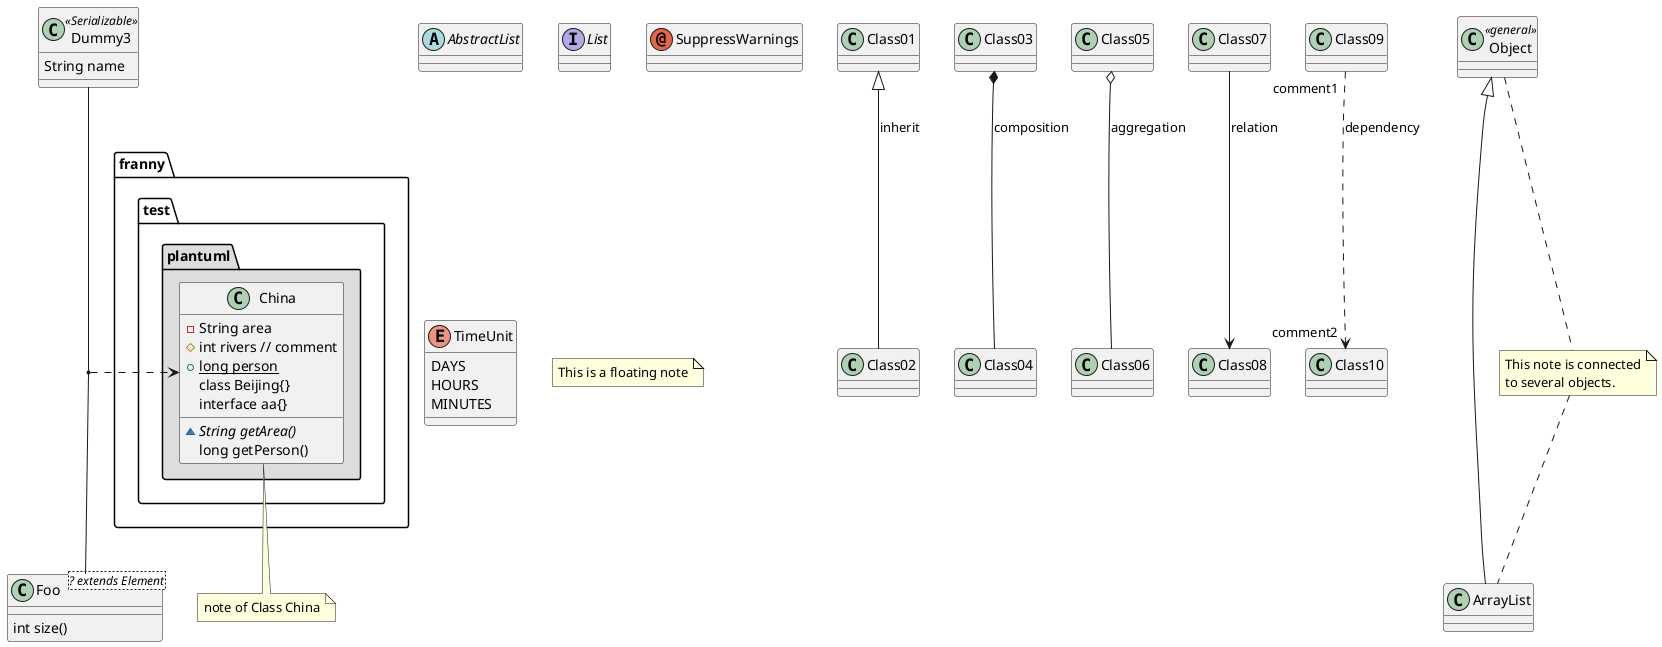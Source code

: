 @startuml
Class01 <|-down- Class02 : inherit
Class03 *-- Class04 : composition
Class05 o-- Class06 : aggregation
Class07 --> Class08 : relation
Class09 "comment1" ..> "comment2" Class10 : dependency

abstract class AbstractList
interface List
annotation SuppressWarnings
enum TimeUnit {
    DAYS
    HOURS
    MINUTES
}
class Dummy3 <<Serializable>> {
    String name
}
class Foo<? extends Element> {
    int size()
}
package franny.test.plantuml #DDDDDD {
    class China {
        -String area /'-表示权限private'/
            #int rivers // comment  /'#表示权限protected'/
            {static}+long person /'+表示权限public'/
            class Beijing{}
            interface aa{}

            ~{abstract}String getArea() /'~表示权限package private'/
            long getPerson()
    }
}
note bottom of China : note of Class China

(Dummy3, Foo) ..> China

note "This is a floating note" as N1

class Object << general >>
Object <|--- ArrayList

note "This note is connected\nto several objects." as N2
Object .. N2
N2 .. ArrayList

@enduml